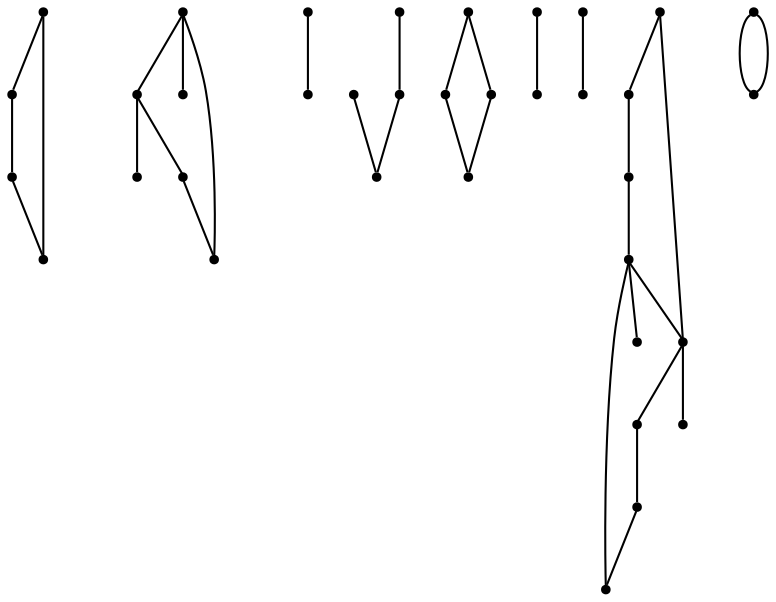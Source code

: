 graph {
  node [shape=point,comment="{\"directed\":false,\"doi\":\"10.1007/978-3-642-11805-0_10\",\"figure\":\"7 (1)\"}"]

  v0 [pos="826.0517771609993,780.59972263683"]
  v1 [pos="826.0517771609994,872.2580001137477"]
  v2 [pos="826.0517771609993,963.853821008856"]
  v3 [pos="826.0517771609993,1056.4499648354272"]
  v4 [pos="757.3131583369055,895.1414047934794"]
  v5 [pos="757.3131583369055,850.2500052018603"]
  v6 [pos="803.1597628127696,804.4834502480251"]
  v7 [pos="803.4724826457888,1032.5663008256395"]
  v8 [pos="757.3131583369055,940.9079597473146"]
  v9 [pos="759.2521167400271,986.7371620871806"]
  v10 [pos="734.4211439886758,826.4288613752889"]
  v11 [pos="749.6824762832285,616.4149797612972"]
  v12 [pos="719.0972359147182,599.283813545921"]
  v13 [pos="749.6824762832287,713.8254957025705"]
  v14 [pos="719.0972359147182,731.9570484508171"]
  v15 [pos="734.4211439886758,1010.6208260969685"]
  v16 [pos="682.8202718956526,732.8948511990636"]
  v17 [pos="652.297575493746,713.8254957025705"]
  v18 [pos="682.8202718956526,600.2216798955747"]
  v19 [pos="766.8827669809032,683.2518540815877"]
  v20 [pos="652.297575493746,617.4154298955746"]
  v21 [pos="766.882766980903,646.9886213822801"]
  v22 [pos="642.727950943348,850.2500052018603"]
  v23 [pos="665.682525164582,780.59972263683"]
  v24 [pos="665.682525164582,872.2580001137477"]
  v25 [pos="642.727950943348,940.9079597473146"]
  v26 [pos="665.682525164582,963.8538210088559"]
  v27 [pos="665.682525164582,1056.4499648354272"]
  v28 [pos="635.0972847960716,646.9886213822801"]
  v29 [pos="635.0972847960716,684.1896568298343"]
  v30 [pos="643.6661581616069,986.7371620871806"]
  v31 [pos="642.727950943348,895.1414047934794"]
  v32 [pos="643.0406866827676,1032.5663008256395"]
  v33 [pos="642.727950943348,804.4834502480251"]
  v34 [pos="573.9893480256546,826.4288613752889"]
  v35 [pos="573.9893480256546,1010.6208260969685"]

  v0 -- v2 [id="-1",pos="826.0517771609993,780.59972263683 780.6179914962413,918.0372117476032 780.6179914962413,918.0372117476032 780.6179914962413,918.0372117476032 826.0517771609993,963.853821008856 826.0517771609993,963.853821008856 826.0517771609993,963.853821008856"]
  v35 -- v34 [id="-2",pos="573.9893480256546,1010.6208260969685 620.2153678716614,919.946271584251 620.2153678716614,919.946271584251 620.2153678716614,919.946271584251 573.9893480256546,826.4288613752889 573.9893480256546,826.4288613752889 573.9893480256546,826.4288613752889"]
  v22 -- v25 [id="-3",pos="642.727950943348,850.2500052018603 620.2153678716614,918.0372117476032 620.2153678716614,918.0372117476032 620.2153678716614,918.0372117476032 642.727950943348,940.9079597473146 642.727950943348,940.9079597473146 642.727950943348,940.9079597473146"]
  v22 -- v33 [id="-4",pos="642.727950943348,850.2500052018603 642.727950943348,804.4834502480251 642.727950943348,804.4834502480251 642.727950943348,804.4834502480251"]
  v31 -- v30 [id="-5",pos="642.727950943348,895.1414047934794 620.2153678716614,918.0372117476032 620.2153678716614,918.0372117476032 620.2153678716614,918.0372117476032 643.6661581616069,986.7371620871806 643.6661581616069,986.7371620871806 643.6661581616069,986.7371620871806"]
  v30 -- v32 [id="-6",pos="643.6661581616069,986.7371620871806 643.0406866827676,1032.5663008256395 643.0406866827676,1032.5663008256395 643.0406866827676,1032.5663008256395"]
  v31 -- v24 [id="-9",pos="642.727950943348,895.1414047934794 665.682525164582,872.2580001137477 665.682525164582,872.2580001137477 665.682525164582,872.2580001137477"]
  v30 -- v27 [id="-10",pos="643.6661581616069,986.7371620871806 665.682525164582,1056.4499648354272 665.682525164582,1056.4499648354272 665.682525164582,1056.4499648354272"]
  v29 -- v28 [id="-11",pos="635.0972847960716,684.1896568298343 635.0972847960716,646.9886213822801 635.0972847960716,646.9886213822801 635.0972847960716,646.9886213822801"]
  v29 -- v13 [id="-12",pos="635.0972847960716,684.1896568298343 700.4167114967523,666.0664994673299 700.4167114967523,666.0664994673299 700.4167114967523,666.0664994673299 749.6824762832287,713.8254957025705 749.6824762832287,713.8254957025705 749.6824762832287,713.8254957025705"]
  v28 -- v14 [id="-13",pos="635.0972847960716,646.9886213822801 700.4167114967523,666.0664994673299 700.4167114967523,666.0664994673299 700.4167114967523,666.0664994673299 719.0972359147182,731.9570484508171 719.0972359147182,731.9570484508171 719.0972359147182,731.9570484508171"]
  v26 -- v25 [id="-14",pos="665.682525164582,963.8538210088559 642.727950943348,940.9079597473146 642.727950943348,940.9079597473146 642.727950943348,940.9079597473146"]
  v24 -- v23 [id="-15",pos="665.682525164582,872.2580001137477 665.682525164582,780.59972263683 665.682525164582,780.59972263683 665.682525164582,780.59972263683"]
  v23 -- v22 [id="-16",pos="665.682525164582,780.59972263683 642.727950943348,850.2500052018603 642.727950943348,850.2500052018603 642.727950943348,850.2500052018603"]
  v22 -- v30 [id="-17",pos="642.727950943348,850.2500052018603 620.2153678716614,918.0372117476032 620.2153678716614,918.0372117476032 620.2153678716614,918.0372117476032 643.6661581616069,986.7371620871806 643.6661581616069,986.7371620871806 643.6661581616069,986.7371620871806"]
  v1 -- v0 [id="-18",pos="826.0517771609994,872.2580001137477 826.0517771609993,780.59972263683 826.0517771609993,780.59972263683 826.0517771609993,780.59972263683"]
  v21 -- v20 [id="-19",pos="766.882766980903,646.9886213822801 700.4167114967523,666.0664994673299 700.4167114967523,666.0664994673299 700.4167114967523,666.0664994673299 652.297575493746,617.4154298955746 652.297575493746,617.4154298955746 652.297575493746,617.4154298955746"]
  v19 -- v18 [id="-20",pos="766.8827669809032,683.2518540815877 700.4167114967523,666.0664994673299 700.4167114967523,666.0664994673299 700.4167114967523,666.0664994673299 682.8202718956526,600.2216798955747 682.8202718956526,600.2216798955747 682.8202718956526,600.2216798955747"]
  v17 -- v12 [id="-21",pos="652.297575493746,713.8254957025705 700.4167114967523,666.0664994673299 700.4167114967523,666.0664994673299 700.4167114967523,666.0664994673299 719.0972359147182,599.283813545921 719.0972359147182,599.283813545921 719.0972359147182,599.283813545921"]
  v16 -- v11 [id="-22",pos="682.8202718956526,732.8948511990636 700.4167114967523,666.0664994673299 700.4167114967523,666.0664994673299 700.4167114967523,666.0664994673299 749.6824762832285,616.4149797612972 749.6824762832285,616.4149797612972 749.6824762832285,616.4149797612972"]
  v34 -- v35 [id="-23",pos="573.9893480256546,826.4288613752889 573.9893480256546,1010.6208260969685 573.9893480256546,1010.6208260969685 573.9893480256546,1010.6208260969685"]
  v3 -- v2 [id="-24",pos="826.0517771609993,1056.4499648354272 826.0517771609993,963.853821008856 826.0517771609993,963.853821008856 826.0517771609993,963.853821008856"]
  v3 -- v1 [id="-25",pos="826.0517771609993,1056.4499648354272 780.6179914962413,918.0372117476032 780.6179914962413,918.0372117476032 780.6179914962413,918.0372117476032 826.0517771609994,872.2580001137477 826.0517771609994,872.2580001137477 826.0517771609994,872.2580001137477"]
  v4 -- v7 [id="-26",pos="757.3131583369055,895.1414047934794 780.6179914962413,918.0372117476032 780.6179914962413,918.0372117476032 780.6179914962413,918.0372117476032 803.4724826457888,1032.5663008256395 803.4724826457888,1032.5663008256395 803.4724826457888,1032.5663008256395"]
  v5 -- v8 [id="-27",pos="757.3131583369055,850.2500052018603 780.6179914962413,918.0372117476032 780.6179914962413,918.0372117476032 780.6179914962413,918.0372117476032 757.3131583369055,940.9079597473146 757.3131583369055,940.9079597473146 757.3131583369055,940.9079597473146"]
  v10 -- v15 [id="-28",pos="734.4211439886758,826.4288613752889 734.4211439886758,1010.6208260969685 734.4211439886758,1010.6208260969685 734.4211439886758,1010.6208260969685"]
  v27 -- v26 [id="-29",pos="665.682525164582,1056.4499648354272 665.682525164582,963.8538210088559 665.682525164582,963.8538210088559 665.682525164582,963.8538210088559"]
  v11 -- v12 [id="-30",pos="749.6824762832285,616.4149797612972 719.0972359147182,599.283813545921 719.0972359147182,599.283813545921 719.0972359147182,599.283813545921"]
  v4 -- v15 [id="-31",pos="757.3131583369055,895.1414047934794 780.6179914962413,919.946271584251 780.6179914962413,919.946271584251 780.6179914962413,919.946271584251 734.4211439886758,1010.6208260969685 734.4211439886758,1010.6208260969685 734.4211439886758,1010.6208260969685"]
  v4 -- v5 [id="-32",pos="757.3131583369055,895.1414047934794 757.3131583369055,850.2500052018603 757.3131583369055,850.2500052018603 757.3131583369055,850.2500052018603"]
  v9 -- v6 [id="-33",pos="759.2521167400271,986.7371620871806 780.6179914962413,918.0372117476032 780.6179914962413,918.0372117476032 780.6179914962413,918.0372117476032 803.1597628127696,804.4834502480251 803.1597628127696,804.4834502480251 803.1597628127696,804.4834502480251"]
  v13 -- v14 [id="-34",pos="749.6824762832287,713.8254957025705 719.0972359147182,731.9570484508171 719.0972359147182,731.9570484508171 719.0972359147182,731.9570484508171"]
  v5 -- v10 [id="-35",pos="757.3131583369055,850.2500052018603 734.4211439886758,826.4288613752889 734.4211439886758,826.4288613752889 734.4211439886758,826.4288613752889"]
}